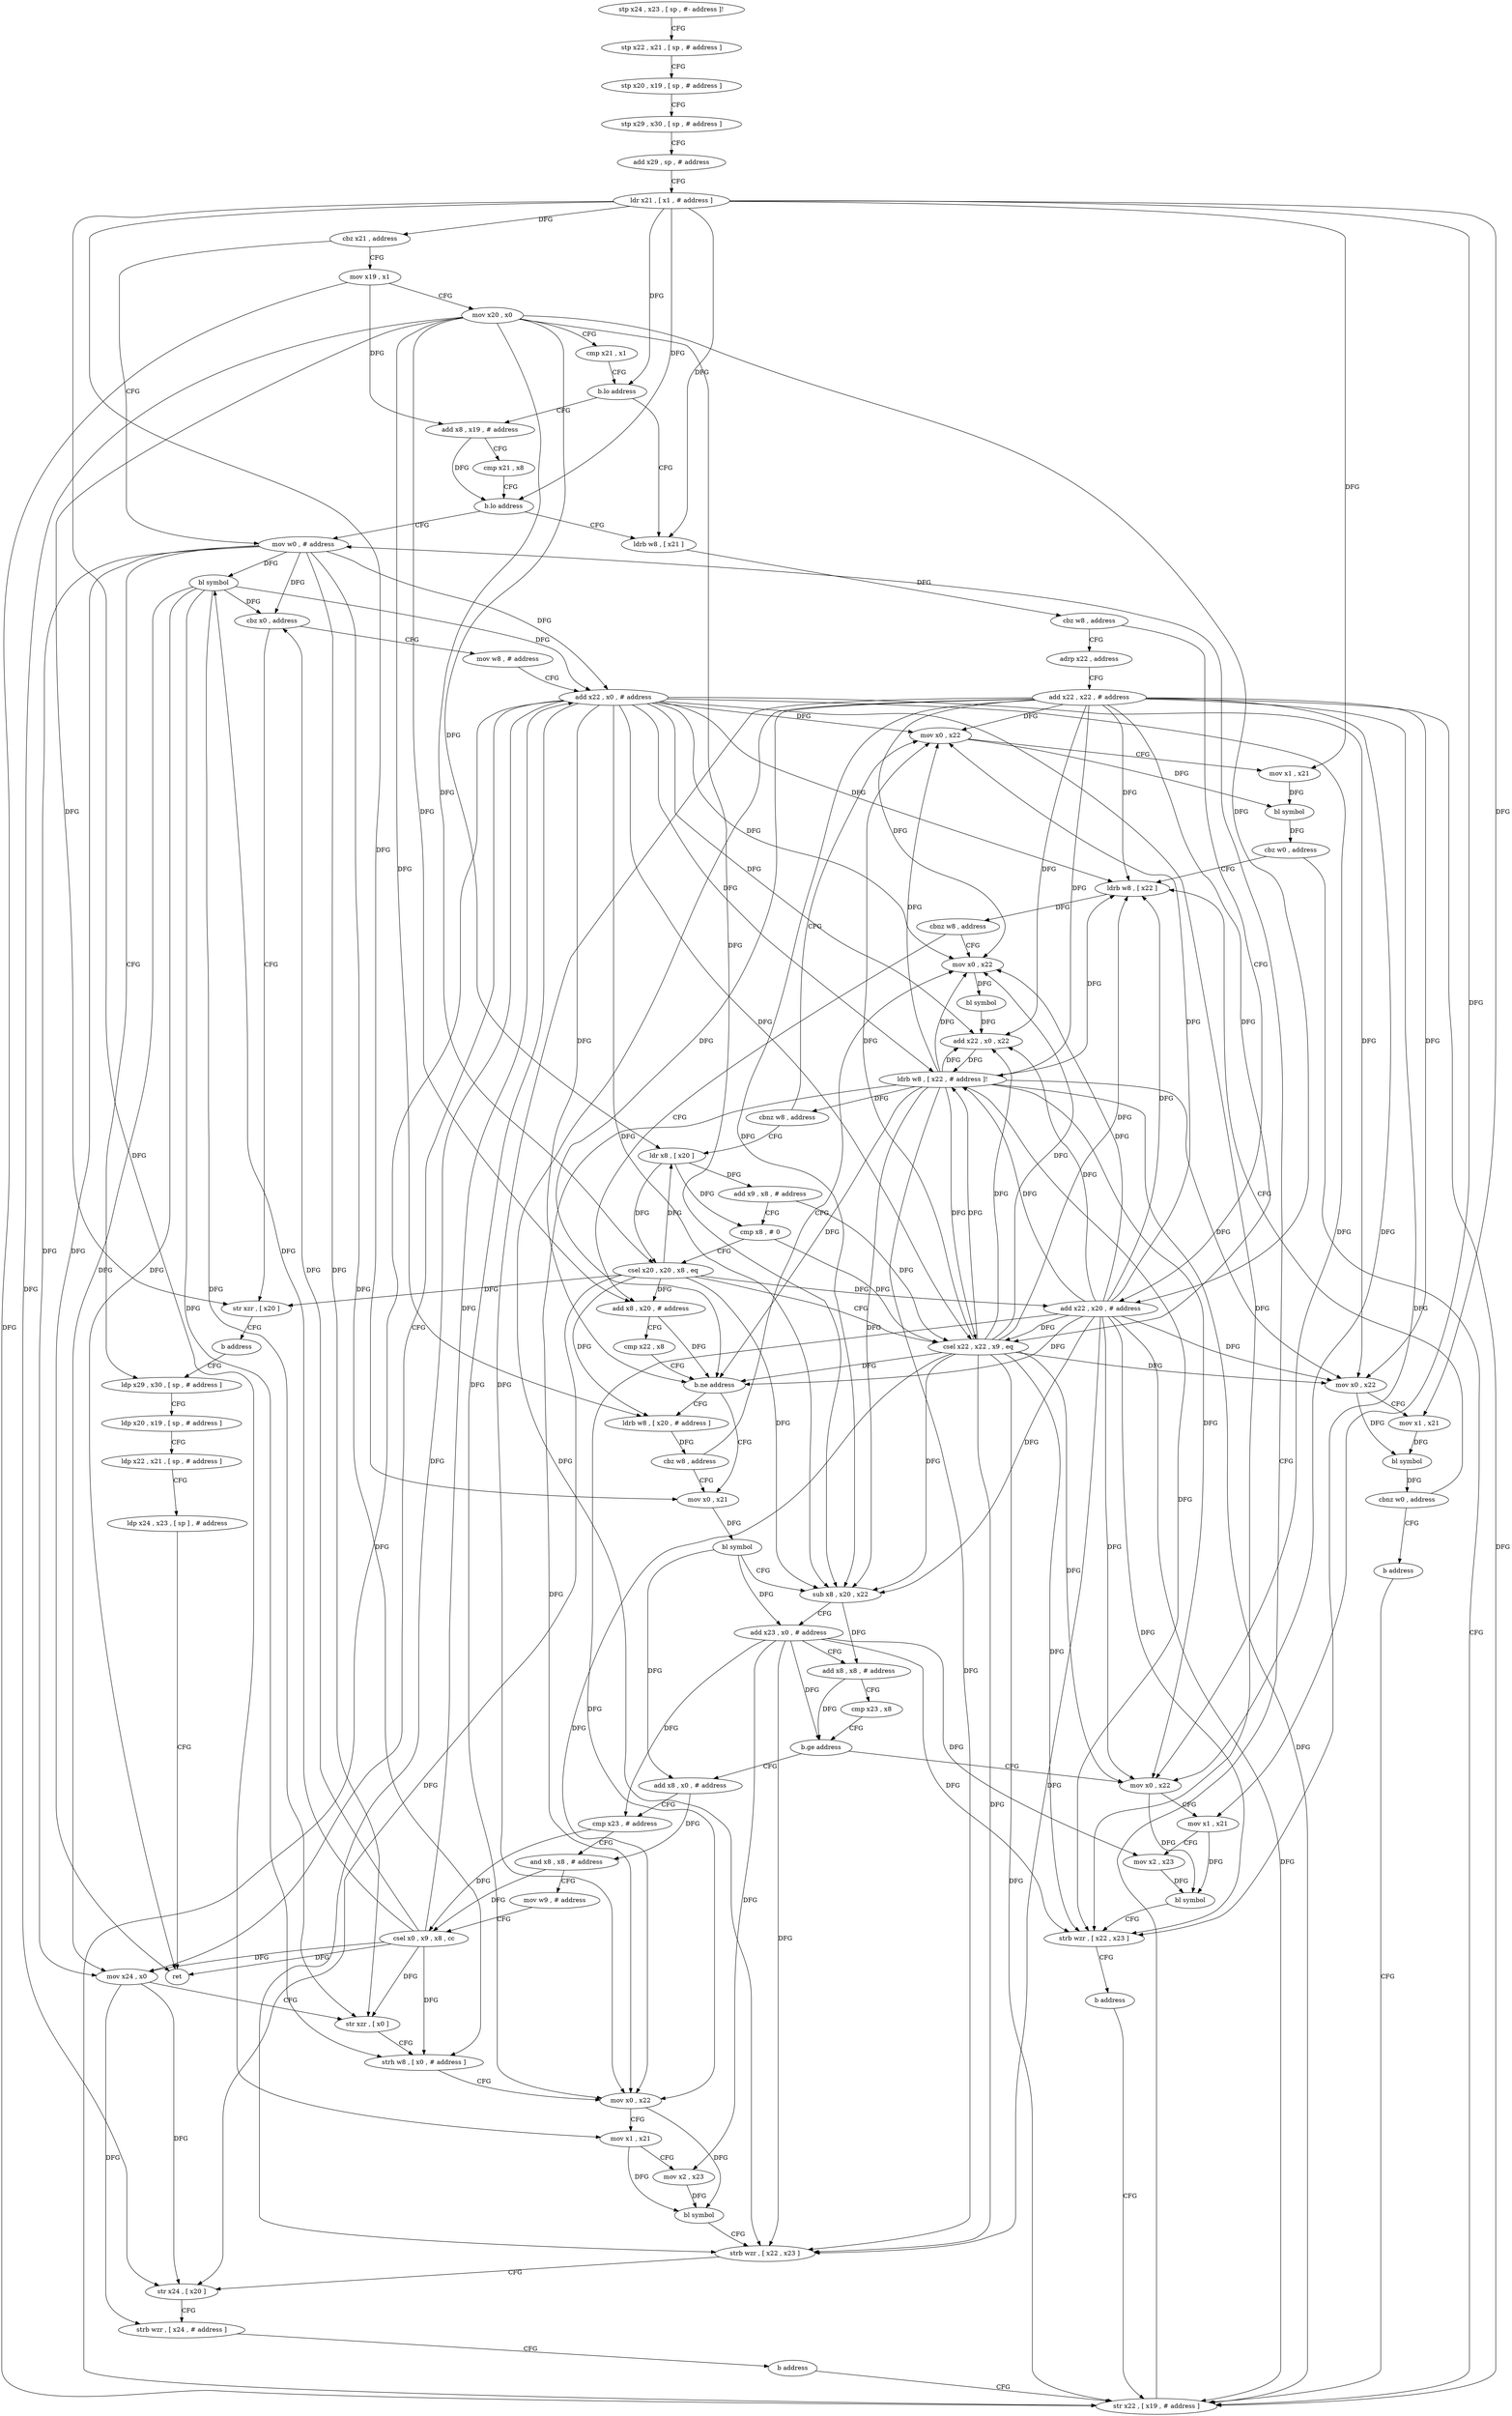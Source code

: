 digraph "func" {
"4288636" [label = "stp x24 , x23 , [ sp , #- address ]!" ]
"4288640" [label = "stp x22 , x21 , [ sp , # address ]" ]
"4288644" [label = "stp x20 , x19 , [ sp , # address ]" ]
"4288648" [label = "stp x29 , x30 , [ sp , # address ]" ]
"4288652" [label = "add x29 , sp , # address" ]
"4288656" [label = "ldr x21 , [ x1 , # address ]" ]
"4288660" [label = "cbz x21 , address" ]
"4288820" [label = "mov w0 , # address" ]
"4288664" [label = "mov x19 , x1" ]
"4288824" [label = "ldp x29 , x30 , [ sp , # address ]" ]
"4288668" [label = "mov x20 , x0" ]
"4288672" [label = "cmp x21 , x1" ]
"4288676" [label = "b.lo address" ]
"4288692" [label = "ldrb w8 , [ x21 ]" ]
"4288680" [label = "add x8 , x19 , # address" ]
"4288696" [label = "cbz w8 , address" ]
"4288808" [label = "adrp x22 , address" ]
"4288700" [label = "add x22 , x20 , # address" ]
"4288684" [label = "cmp x21 , x8" ]
"4288688" [label = "b.lo address" ]
"4288812" [label = "add x22 , x22 , # address" ]
"4288816" [label = "str x22 , [ x19 , # address ]" ]
"4288704" [label = "mov x0 , x22" ]
"4288720" [label = "ldrb w8 , [ x22 ]" ]
"4288724" [label = "cbnz w8 , address" ]
"4288748" [label = "mov x0 , x22" ]
"4288728" [label = "add x8 , x20 , # address" ]
"4288752" [label = "bl symbol" ]
"4288756" [label = "add x22 , x0 , x22" ]
"4288760" [label = "ldrb w8 , [ x22 , # address ]!" ]
"4288764" [label = "cbnz w8 , address" ]
"4288768" [label = "ldr x8 , [ x20 ]" ]
"4288732" [label = "cmp x22 , x8" ]
"4288736" [label = "b.ne address" ]
"4288844" [label = "mov x0 , x21" ]
"4288740" [label = "ldrb w8 , [ x20 , # address ]" ]
"4288708" [label = "mov x1 , x21" ]
"4288712" [label = "bl symbol" ]
"4288716" [label = "cbz w0 , address" ]
"4288772" [label = "add x9 , x8 , # address" ]
"4288776" [label = "cmp x8 , # 0" ]
"4288780" [label = "csel x20 , x20 , x8 , eq" ]
"4288784" [label = "csel x22 , x22 , x9 , eq" ]
"4288788" [label = "mov x0 , x22" ]
"4288792" [label = "mov x1 , x21" ]
"4288796" [label = "bl symbol" ]
"4288800" [label = "cbnz w0 , address" ]
"4288804" [label = "b address" ]
"4288848" [label = "bl symbol" ]
"4288852" [label = "sub x8 , x20 , x22" ]
"4288856" [label = "add x23 , x0 , # address" ]
"4288860" [label = "add x8 , x8 , # address" ]
"4288864" [label = "cmp x23 , x8" ]
"4288868" [label = "b.ge address" ]
"4288896" [label = "add x8 , x0 , # address" ]
"4288872" [label = "mov x0 , x22" ]
"4288744" [label = "cbz w8 , address" ]
"4288900" [label = "cmp x23 , # address" ]
"4288904" [label = "and x8 , x8 , # address" ]
"4288908" [label = "mov w9 , # address" ]
"4288912" [label = "csel x0 , x9 , x8 , cc" ]
"4288916" [label = "bl symbol" ]
"4288920" [label = "cbz x0 , address" ]
"4288976" [label = "str xzr , [ x20 ]" ]
"4288924" [label = "mov w8 , # address" ]
"4288876" [label = "mov x1 , x21" ]
"4288880" [label = "mov x2 , x23" ]
"4288884" [label = "bl symbol" ]
"4288888" [label = "strb wzr , [ x22 , x23 ]" ]
"4288892" [label = "b address" ]
"4288980" [label = "b address" ]
"4288928" [label = "add x22 , x0 , # address" ]
"4288932" [label = "mov x24 , x0" ]
"4288936" [label = "str xzr , [ x0 ]" ]
"4288940" [label = "strh w8 , [ x0 , # address ]" ]
"4288944" [label = "mov x0 , x22" ]
"4288948" [label = "mov x1 , x21" ]
"4288952" [label = "mov x2 , x23" ]
"4288956" [label = "bl symbol" ]
"4288960" [label = "strb wzr , [ x22 , x23 ]" ]
"4288964" [label = "str x24 , [ x20 ]" ]
"4288968" [label = "strb wzr , [ x24 , # address ]" ]
"4288972" [label = "b address" ]
"4288828" [label = "ldp x20 , x19 , [ sp , # address ]" ]
"4288832" [label = "ldp x22 , x21 , [ sp , # address ]" ]
"4288836" [label = "ldp x24 , x23 , [ sp ] , # address" ]
"4288840" [label = "ret" ]
"4288636" -> "4288640" [ label = "CFG" ]
"4288640" -> "4288644" [ label = "CFG" ]
"4288644" -> "4288648" [ label = "CFG" ]
"4288648" -> "4288652" [ label = "CFG" ]
"4288652" -> "4288656" [ label = "CFG" ]
"4288656" -> "4288660" [ label = "DFG" ]
"4288656" -> "4288676" [ label = "DFG" ]
"4288656" -> "4288692" [ label = "DFG" ]
"4288656" -> "4288688" [ label = "DFG" ]
"4288656" -> "4288708" [ label = "DFG" ]
"4288656" -> "4288844" [ label = "DFG" ]
"4288656" -> "4288876" [ label = "DFG" ]
"4288656" -> "4288792" [ label = "DFG" ]
"4288656" -> "4288948" [ label = "DFG" ]
"4288660" -> "4288820" [ label = "CFG" ]
"4288660" -> "4288664" [ label = "CFG" ]
"4288820" -> "4288824" [ label = "CFG" ]
"4288820" -> "4288840" [ label = "DFG" ]
"4288820" -> "4288916" [ label = "DFG" ]
"4288820" -> "4288920" [ label = "DFG" ]
"4288820" -> "4288928" [ label = "DFG" ]
"4288820" -> "4288932" [ label = "DFG" ]
"4288820" -> "4288936" [ label = "DFG" ]
"4288820" -> "4288940" [ label = "DFG" ]
"4288664" -> "4288668" [ label = "CFG" ]
"4288664" -> "4288680" [ label = "DFG" ]
"4288664" -> "4288816" [ label = "DFG" ]
"4288824" -> "4288828" [ label = "CFG" ]
"4288668" -> "4288672" [ label = "CFG" ]
"4288668" -> "4288700" [ label = "DFG" ]
"4288668" -> "4288728" [ label = "DFG" ]
"4288668" -> "4288768" [ label = "DFG" ]
"4288668" -> "4288852" [ label = "DFG" ]
"4288668" -> "4288740" [ label = "DFG" ]
"4288668" -> "4288780" [ label = "DFG" ]
"4288668" -> "4288976" [ label = "DFG" ]
"4288668" -> "4288964" [ label = "DFG" ]
"4288672" -> "4288676" [ label = "CFG" ]
"4288676" -> "4288692" [ label = "CFG" ]
"4288676" -> "4288680" [ label = "CFG" ]
"4288692" -> "4288696" [ label = "DFG" ]
"4288680" -> "4288684" [ label = "CFG" ]
"4288680" -> "4288688" [ label = "DFG" ]
"4288696" -> "4288808" [ label = "CFG" ]
"4288696" -> "4288700" [ label = "CFG" ]
"4288808" -> "4288812" [ label = "CFG" ]
"4288700" -> "4288704" [ label = "DFG" ]
"4288700" -> "4288816" [ label = "DFG" ]
"4288700" -> "4288720" [ label = "DFG" ]
"4288700" -> "4288748" [ label = "DFG" ]
"4288700" -> "4288756" [ label = "DFG" ]
"4288700" -> "4288760" [ label = "DFG" ]
"4288700" -> "4288736" [ label = "DFG" ]
"4288700" -> "4288852" [ label = "DFG" ]
"4288700" -> "4288872" [ label = "DFG" ]
"4288700" -> "4288888" [ label = "DFG" ]
"4288700" -> "4288784" [ label = "DFG" ]
"4288700" -> "4288788" [ label = "DFG" ]
"4288700" -> "4288944" [ label = "DFG" ]
"4288700" -> "4288960" [ label = "DFG" ]
"4288684" -> "4288688" [ label = "CFG" ]
"4288688" -> "4288820" [ label = "CFG" ]
"4288688" -> "4288692" [ label = "CFG" ]
"4288812" -> "4288816" [ label = "DFG" ]
"4288812" -> "4288704" [ label = "DFG" ]
"4288812" -> "4288720" [ label = "DFG" ]
"4288812" -> "4288748" [ label = "DFG" ]
"4288812" -> "4288756" [ label = "DFG" ]
"4288812" -> "4288760" [ label = "DFG" ]
"4288812" -> "4288736" [ label = "DFG" ]
"4288812" -> "4288852" [ label = "DFG" ]
"4288812" -> "4288872" [ label = "DFG" ]
"4288812" -> "4288888" [ label = "DFG" ]
"4288812" -> "4288784" [ label = "DFG" ]
"4288812" -> "4288788" [ label = "DFG" ]
"4288812" -> "4288944" [ label = "DFG" ]
"4288812" -> "4288960" [ label = "DFG" ]
"4288816" -> "4288820" [ label = "CFG" ]
"4288704" -> "4288708" [ label = "CFG" ]
"4288704" -> "4288712" [ label = "DFG" ]
"4288720" -> "4288724" [ label = "DFG" ]
"4288724" -> "4288748" [ label = "CFG" ]
"4288724" -> "4288728" [ label = "CFG" ]
"4288748" -> "4288752" [ label = "DFG" ]
"4288728" -> "4288732" [ label = "CFG" ]
"4288728" -> "4288736" [ label = "DFG" ]
"4288752" -> "4288756" [ label = "DFG" ]
"4288756" -> "4288760" [ label = "DFG" ]
"4288760" -> "4288764" [ label = "DFG" ]
"4288760" -> "4288816" [ label = "DFG" ]
"4288760" -> "4288704" [ label = "DFG" ]
"4288760" -> "4288720" [ label = "DFG" ]
"4288760" -> "4288748" [ label = "DFG" ]
"4288760" -> "4288756" [ label = "DFG" ]
"4288760" -> "4288736" [ label = "DFG" ]
"4288760" -> "4288852" [ label = "DFG" ]
"4288760" -> "4288872" [ label = "DFG" ]
"4288760" -> "4288888" [ label = "DFG" ]
"4288760" -> "4288784" [ label = "DFG" ]
"4288760" -> "4288788" [ label = "DFG" ]
"4288760" -> "4288944" [ label = "DFG" ]
"4288760" -> "4288960" [ label = "DFG" ]
"4288764" -> "4288704" [ label = "CFG" ]
"4288764" -> "4288768" [ label = "CFG" ]
"4288768" -> "4288772" [ label = "DFG" ]
"4288768" -> "4288776" [ label = "DFG" ]
"4288768" -> "4288780" [ label = "DFG" ]
"4288732" -> "4288736" [ label = "CFG" ]
"4288736" -> "4288844" [ label = "CFG" ]
"4288736" -> "4288740" [ label = "CFG" ]
"4288844" -> "4288848" [ label = "DFG" ]
"4288740" -> "4288744" [ label = "DFG" ]
"4288708" -> "4288712" [ label = "DFG" ]
"4288712" -> "4288716" [ label = "DFG" ]
"4288716" -> "4288816" [ label = "CFG" ]
"4288716" -> "4288720" [ label = "CFG" ]
"4288772" -> "4288776" [ label = "CFG" ]
"4288772" -> "4288784" [ label = "DFG" ]
"4288776" -> "4288780" [ label = "CFG" ]
"4288776" -> "4288784" [ label = "DFG" ]
"4288780" -> "4288784" [ label = "CFG" ]
"4288780" -> "4288700" [ label = "DFG" ]
"4288780" -> "4288728" [ label = "DFG" ]
"4288780" -> "4288768" [ label = "DFG" ]
"4288780" -> "4288740" [ label = "DFG" ]
"4288780" -> "4288852" [ label = "DFG" ]
"4288780" -> "4288976" [ label = "DFG" ]
"4288780" -> "4288964" [ label = "DFG" ]
"4288784" -> "4288788" [ label = "DFG" ]
"4288784" -> "4288816" [ label = "DFG" ]
"4288784" -> "4288704" [ label = "DFG" ]
"4288784" -> "4288720" [ label = "DFG" ]
"4288784" -> "4288748" [ label = "DFG" ]
"4288784" -> "4288756" [ label = "DFG" ]
"4288784" -> "4288760" [ label = "DFG" ]
"4288784" -> "4288852" [ label = "DFG" ]
"4288784" -> "4288872" [ label = "DFG" ]
"4288784" -> "4288736" [ label = "DFG" ]
"4288784" -> "4288888" [ label = "DFG" ]
"4288784" -> "4288944" [ label = "DFG" ]
"4288784" -> "4288960" [ label = "DFG" ]
"4288788" -> "4288792" [ label = "CFG" ]
"4288788" -> "4288796" [ label = "DFG" ]
"4288792" -> "4288796" [ label = "DFG" ]
"4288796" -> "4288800" [ label = "DFG" ]
"4288800" -> "4288720" [ label = "CFG" ]
"4288800" -> "4288804" [ label = "CFG" ]
"4288804" -> "4288816" [ label = "CFG" ]
"4288848" -> "4288852" [ label = "CFG" ]
"4288848" -> "4288856" [ label = "DFG" ]
"4288848" -> "4288896" [ label = "DFG" ]
"4288852" -> "4288856" [ label = "CFG" ]
"4288852" -> "4288860" [ label = "DFG" ]
"4288856" -> "4288860" [ label = "CFG" ]
"4288856" -> "4288868" [ label = "DFG" ]
"4288856" -> "4288900" [ label = "DFG" ]
"4288856" -> "4288880" [ label = "DFG" ]
"4288856" -> "4288888" [ label = "DFG" ]
"4288856" -> "4288952" [ label = "DFG" ]
"4288856" -> "4288960" [ label = "DFG" ]
"4288860" -> "4288864" [ label = "CFG" ]
"4288860" -> "4288868" [ label = "DFG" ]
"4288864" -> "4288868" [ label = "CFG" ]
"4288868" -> "4288896" [ label = "CFG" ]
"4288868" -> "4288872" [ label = "CFG" ]
"4288896" -> "4288900" [ label = "CFG" ]
"4288896" -> "4288904" [ label = "DFG" ]
"4288872" -> "4288876" [ label = "CFG" ]
"4288872" -> "4288884" [ label = "DFG" ]
"4288744" -> "4288844" [ label = "CFG" ]
"4288744" -> "4288748" [ label = "CFG" ]
"4288900" -> "4288904" [ label = "CFG" ]
"4288900" -> "4288912" [ label = "DFG" ]
"4288904" -> "4288908" [ label = "CFG" ]
"4288904" -> "4288912" [ label = "DFG" ]
"4288908" -> "4288912" [ label = "CFG" ]
"4288912" -> "4288916" [ label = "DFG" ]
"4288912" -> "4288840" [ label = "DFG" ]
"4288912" -> "4288920" [ label = "DFG" ]
"4288912" -> "4288928" [ label = "DFG" ]
"4288912" -> "4288932" [ label = "DFG" ]
"4288912" -> "4288936" [ label = "DFG" ]
"4288912" -> "4288940" [ label = "DFG" ]
"4288916" -> "4288920" [ label = "DFG" ]
"4288916" -> "4288840" [ label = "DFG" ]
"4288916" -> "4288928" [ label = "DFG" ]
"4288916" -> "4288932" [ label = "DFG" ]
"4288916" -> "4288936" [ label = "DFG" ]
"4288916" -> "4288940" [ label = "DFG" ]
"4288920" -> "4288976" [ label = "CFG" ]
"4288920" -> "4288924" [ label = "CFG" ]
"4288976" -> "4288980" [ label = "CFG" ]
"4288924" -> "4288928" [ label = "CFG" ]
"4288876" -> "4288880" [ label = "CFG" ]
"4288876" -> "4288884" [ label = "DFG" ]
"4288880" -> "4288884" [ label = "DFG" ]
"4288884" -> "4288888" [ label = "CFG" ]
"4288888" -> "4288892" [ label = "CFG" ]
"4288892" -> "4288816" [ label = "CFG" ]
"4288980" -> "4288824" [ label = "CFG" ]
"4288928" -> "4288932" [ label = "CFG" ]
"4288928" -> "4288816" [ label = "DFG" ]
"4288928" -> "4288704" [ label = "DFG" ]
"4288928" -> "4288720" [ label = "DFG" ]
"4288928" -> "4288748" [ label = "DFG" ]
"4288928" -> "4288756" [ label = "DFG" ]
"4288928" -> "4288760" [ label = "DFG" ]
"4288928" -> "4288852" [ label = "DFG" ]
"4288928" -> "4288872" [ label = "DFG" ]
"4288928" -> "4288784" [ label = "DFG" ]
"4288928" -> "4288788" [ label = "DFG" ]
"4288928" -> "4288736" [ label = "DFG" ]
"4288928" -> "4288888" [ label = "DFG" ]
"4288928" -> "4288944" [ label = "DFG" ]
"4288928" -> "4288960" [ label = "DFG" ]
"4288932" -> "4288936" [ label = "CFG" ]
"4288932" -> "4288964" [ label = "DFG" ]
"4288932" -> "4288968" [ label = "DFG" ]
"4288936" -> "4288940" [ label = "CFG" ]
"4288940" -> "4288944" [ label = "CFG" ]
"4288944" -> "4288948" [ label = "CFG" ]
"4288944" -> "4288956" [ label = "DFG" ]
"4288948" -> "4288952" [ label = "CFG" ]
"4288948" -> "4288956" [ label = "DFG" ]
"4288952" -> "4288956" [ label = "DFG" ]
"4288956" -> "4288960" [ label = "CFG" ]
"4288960" -> "4288964" [ label = "CFG" ]
"4288964" -> "4288968" [ label = "CFG" ]
"4288968" -> "4288972" [ label = "CFG" ]
"4288972" -> "4288816" [ label = "CFG" ]
"4288828" -> "4288832" [ label = "CFG" ]
"4288832" -> "4288836" [ label = "CFG" ]
"4288836" -> "4288840" [ label = "CFG" ]
}
